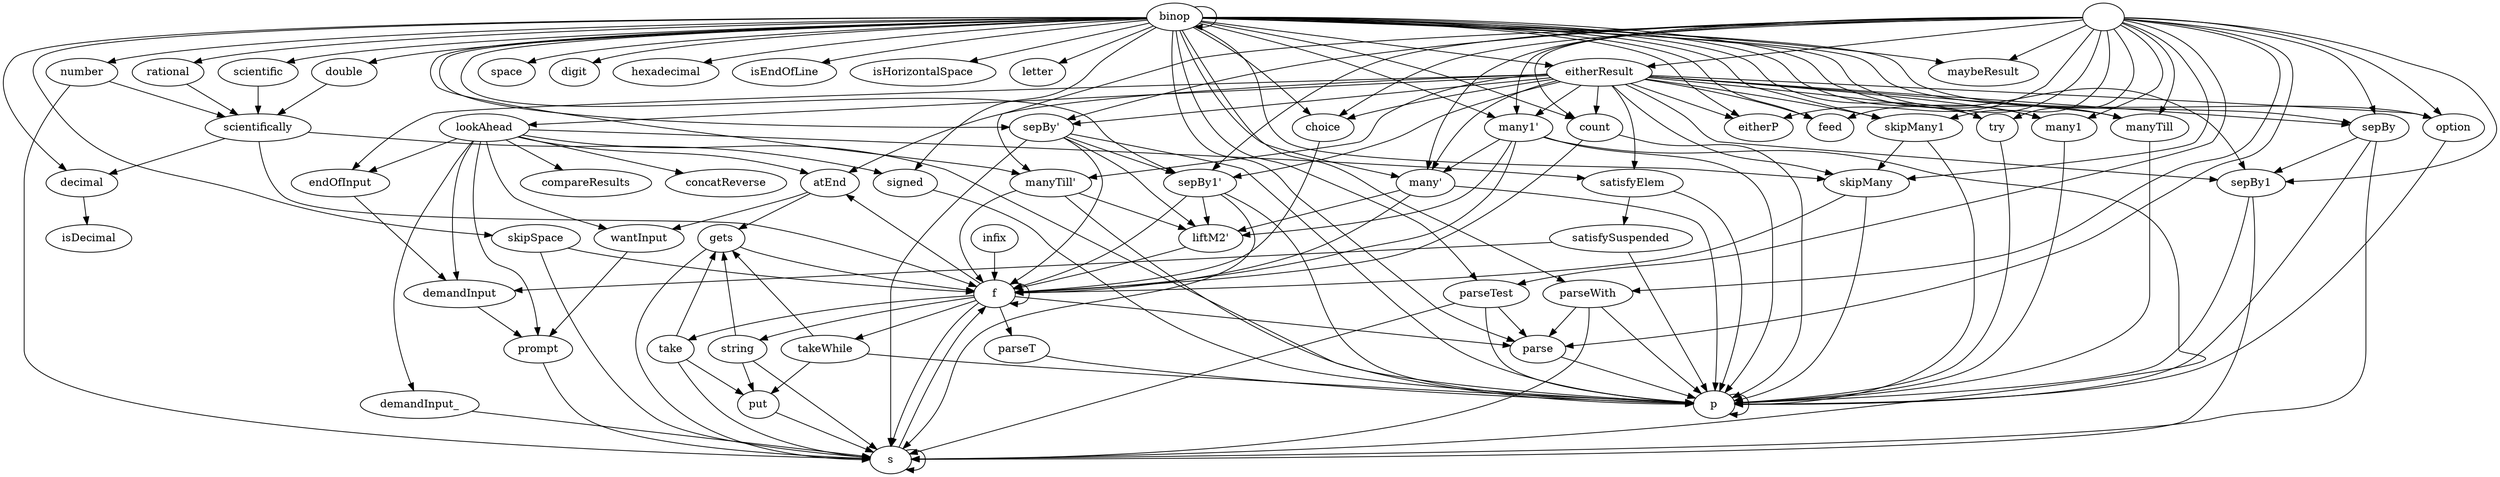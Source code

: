 strict digraph deps {
"atEnd" [style=solid];
"binop" [style=solid];
"choice" [style=solid];
"compareResults" [style=solid];
"concatReverse" [style=solid];
"count" [style=solid];
"decimal" [style=solid];
"demandInput" [style=solid];
"demandInput_" [style=solid];
"digit" [style=solid];
"double" [style=solid];
"eitherP" [style=solid];
"eitherResult" [style=solid];
"endOfInput" [style=solid];
"f" [style=solid];
"feed" [style=solid];
"gets" [style=solid];
"hexadecimal" [style=solid];
"infix" [style=solid];
"isDecimal" [style=solid];
"isEndOfLine" [style=solid];
"isHorizontalSpace" [style=solid];
"letter" [style=solid];
"liftM2\'" [style=solid];
"lookAhead" [style=solid];
"many1" [style=solid];
"many1\'" [style=solid];
"manyTill" [style=solid];
"manyTill\'" [style=solid];
"many\'" [style=solid];
"maybeResult" [style=solid];
"number" [style=solid];
"option" [style=solid];
"p" [style=solid];
"parse" [style=solid];
"parseT" [style=solid];
"parseTest" [style=solid];
"parseWith" [style=solid];
"prompt" [style=solid];
"put" [style=solid];
"rational" [style=solid];
"s" [style=solid];
"satisfyElem" [style=solid];
"satisfySuspended" [style=solid];
"scientific" [style=solid];
"scientifically" [style=solid];
"sepBy" [style=solid];
"sepBy1" [style=solid];
"sepBy1\'" [style=solid];
"sepBy\'" [style=solid];
"signed" [style=solid];
"skipMany" [style=solid];
"skipMany1" [style=solid];
"skipSpace" [style=solid];
"space" [style=solid];
"string" [style=solid];
"take" [style=solid];
"takeWhile" [style=solid];
"try" [style=solid];
"wantInput" [style=solid];
"" -> "choice";
"" -> "count";
"" -> "eitherP";
"" -> "eitherResult";
"" -> "feed";
"" -> "many1";
"" -> "many1\'";
"" -> "manyTill";
"" -> "manyTill\'";
"" -> "many\'";
"" -> "maybeResult";
"" -> "option";
"" -> "parse";
"" -> "parseTest";
"" -> "parseWith";
"" -> "sepBy";
"" -> "sepBy1";
"" -> "sepBy1\'";
"" -> "sepBy\'";
"" -> "skipMany";
"" -> "skipMany1";
"" -> "try";
"atEnd" -> "gets";
"atEnd" -> "wantInput";
"binop" -> "binop";
"binop" -> "choice";
"binop" -> "count";
"binop" -> "decimal";
"binop" -> "digit";
"binop" -> "double";
"binop" -> "eitherP";
"binop" -> "eitherResult";
"binop" -> "feed";
"binop" -> "hexadecimal";
"binop" -> "isEndOfLine";
"binop" -> "isHorizontalSpace";
"binop" -> "letter";
"binop" -> "many1";
"binop" -> "many1\'";
"binop" -> "manyTill";
"binop" -> "manyTill\'";
"binop" -> "many\'";
"binop" -> "maybeResult";
"binop" -> "number";
"binop" -> "option";
"binop" -> "parse";
"binop" -> "parseTest";
"binop" -> "parseWith";
"binop" -> "rational";
"binop" -> "scientific";
"binop" -> "sepBy";
"binop" -> "sepBy1";
"binop" -> "sepBy1\'";
"binop" -> "sepBy\'";
"binop" -> "signed";
"binop" -> "skipMany";
"binop" -> "skipMany1";
"binop" -> "skipSpace";
"binop" -> "space";
"binop" -> "try";
"choice" -> "f";
"count" -> "f";
"count" -> "p";
"decimal" -> "isDecimal";
"demandInput" -> "prompt";
"demandInput_" -> "s";
"double" -> "scientifically";
"eitherResult" -> "atEnd";
"eitherResult" -> "choice";
"eitherResult" -> "count";
"eitherResult" -> "eitherP";
"eitherResult" -> "endOfInput";
"eitherResult" -> "feed";
"eitherResult" -> "lookAhead";
"eitherResult" -> "many1";
"eitherResult" -> "many1\'";
"eitherResult" -> "manyTill";
"eitherResult" -> "manyTill\'";
"eitherResult" -> "many\'";
"eitherResult" -> "option";
"eitherResult" -> "satisfyElem";
"eitherResult" -> "sepBy";
"eitherResult" -> "sepBy1";
"eitherResult" -> "sepBy1\'";
"eitherResult" -> "sepBy\'";
"eitherResult" -> "skipMany";
"eitherResult" -> "skipMany1";
"eitherResult" -> "try";
"endOfInput" -> "demandInput";
"f" -> "atEnd";
"f" -> "f";
"f" -> "parse";
"f" -> "parseT";
"f" -> "s";
"f" -> "string";
"f" -> "take";
"f" -> "takeWhile";
"gets" -> "f";
"gets" -> "s";
"infix" -> "f";
"liftM2\'" -> "f";
"lookAhead" -> "atEnd";
"lookAhead" -> "compareResults";
"lookAhead" -> "concatReverse";
"lookAhead" -> "demandInput";
"lookAhead" -> "demandInput_";
"lookAhead" -> "endOfInput";
"lookAhead" -> "p";
"lookAhead" -> "prompt";
"lookAhead" -> "satisfyElem";
"lookAhead" -> "wantInput";
"many1" -> "p";
"many1\'" -> "f";
"many1\'" -> "liftM2\'";
"many1\'" -> "many\'";
"many1\'" -> "p";
"many1\'" -> "s";
"manyTill" -> "p";
"manyTill\'" -> "f";
"manyTill\'" -> "liftM2\'";
"manyTill\'" -> "p";
"many\'" -> "f";
"many\'" -> "liftM2\'";
"many\'" -> "p";
"number" -> "s";
"number" -> "scientifically";
"option" -> "p";
"p" -> "p";
"parse" -> "p";
"parseT" -> "p";
"parseTest" -> "p";
"parseTest" -> "parse";
"parseTest" -> "s";
"parseWith" -> "p";
"parseWith" -> "parse";
"parseWith" -> "s";
"prompt" -> "s";
"put" -> "s";
"rational" -> "scientifically";
"s" -> "f";
"s" -> "s";
"satisfyElem" -> "p";
"satisfyElem" -> "satisfySuspended";
"satisfySuspended" -> "demandInput";
"satisfySuspended" -> "p";
"scientific" -> "scientifically";
"scientifically" -> "decimal";
"scientifically" -> "f";
"scientifically" -> "signed";
"sepBy" -> "p";
"sepBy" -> "s";
"sepBy" -> "sepBy1";
"sepBy1" -> "p";
"sepBy1" -> "s";
"sepBy1\'" -> "f";
"sepBy1\'" -> "liftM2\'";
"sepBy1\'" -> "p";
"sepBy1\'" -> "s";
"sepBy\'" -> "f";
"sepBy\'" -> "liftM2\'";
"sepBy\'" -> "p";
"sepBy\'" -> "s";
"sepBy\'" -> "sepBy1\'";
"signed" -> "p";
"skipMany" -> "f";
"skipMany" -> "p";
"skipMany1" -> "p";
"skipMany1" -> "skipMany";
"skipSpace" -> "f";
"skipSpace" -> "s";
"string" -> "gets";
"string" -> "put";
"string" -> "s";
"take" -> "gets";
"take" -> "put";
"take" -> "s";
"takeWhile" -> "gets";
"takeWhile" -> "p";
"takeWhile" -> "put";
"try" -> "p";
"wantInput" -> "prompt";
}
